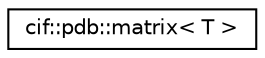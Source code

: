 digraph "Graphical Class Hierarchy"
{
  edge [fontname="Helvetica",fontsize="10",labelfontname="Helvetica",labelfontsize="10"];
  node [fontname="Helvetica",fontsize="10",shape=record];
  rankdir="LR";
  Node0 [label="cif::pdb::matrix\< T \>",height=0.2,width=0.4,color="black", fillcolor="white", style="filled",URL="$classcif_1_1pdb_1_1matrix.html"];
}
